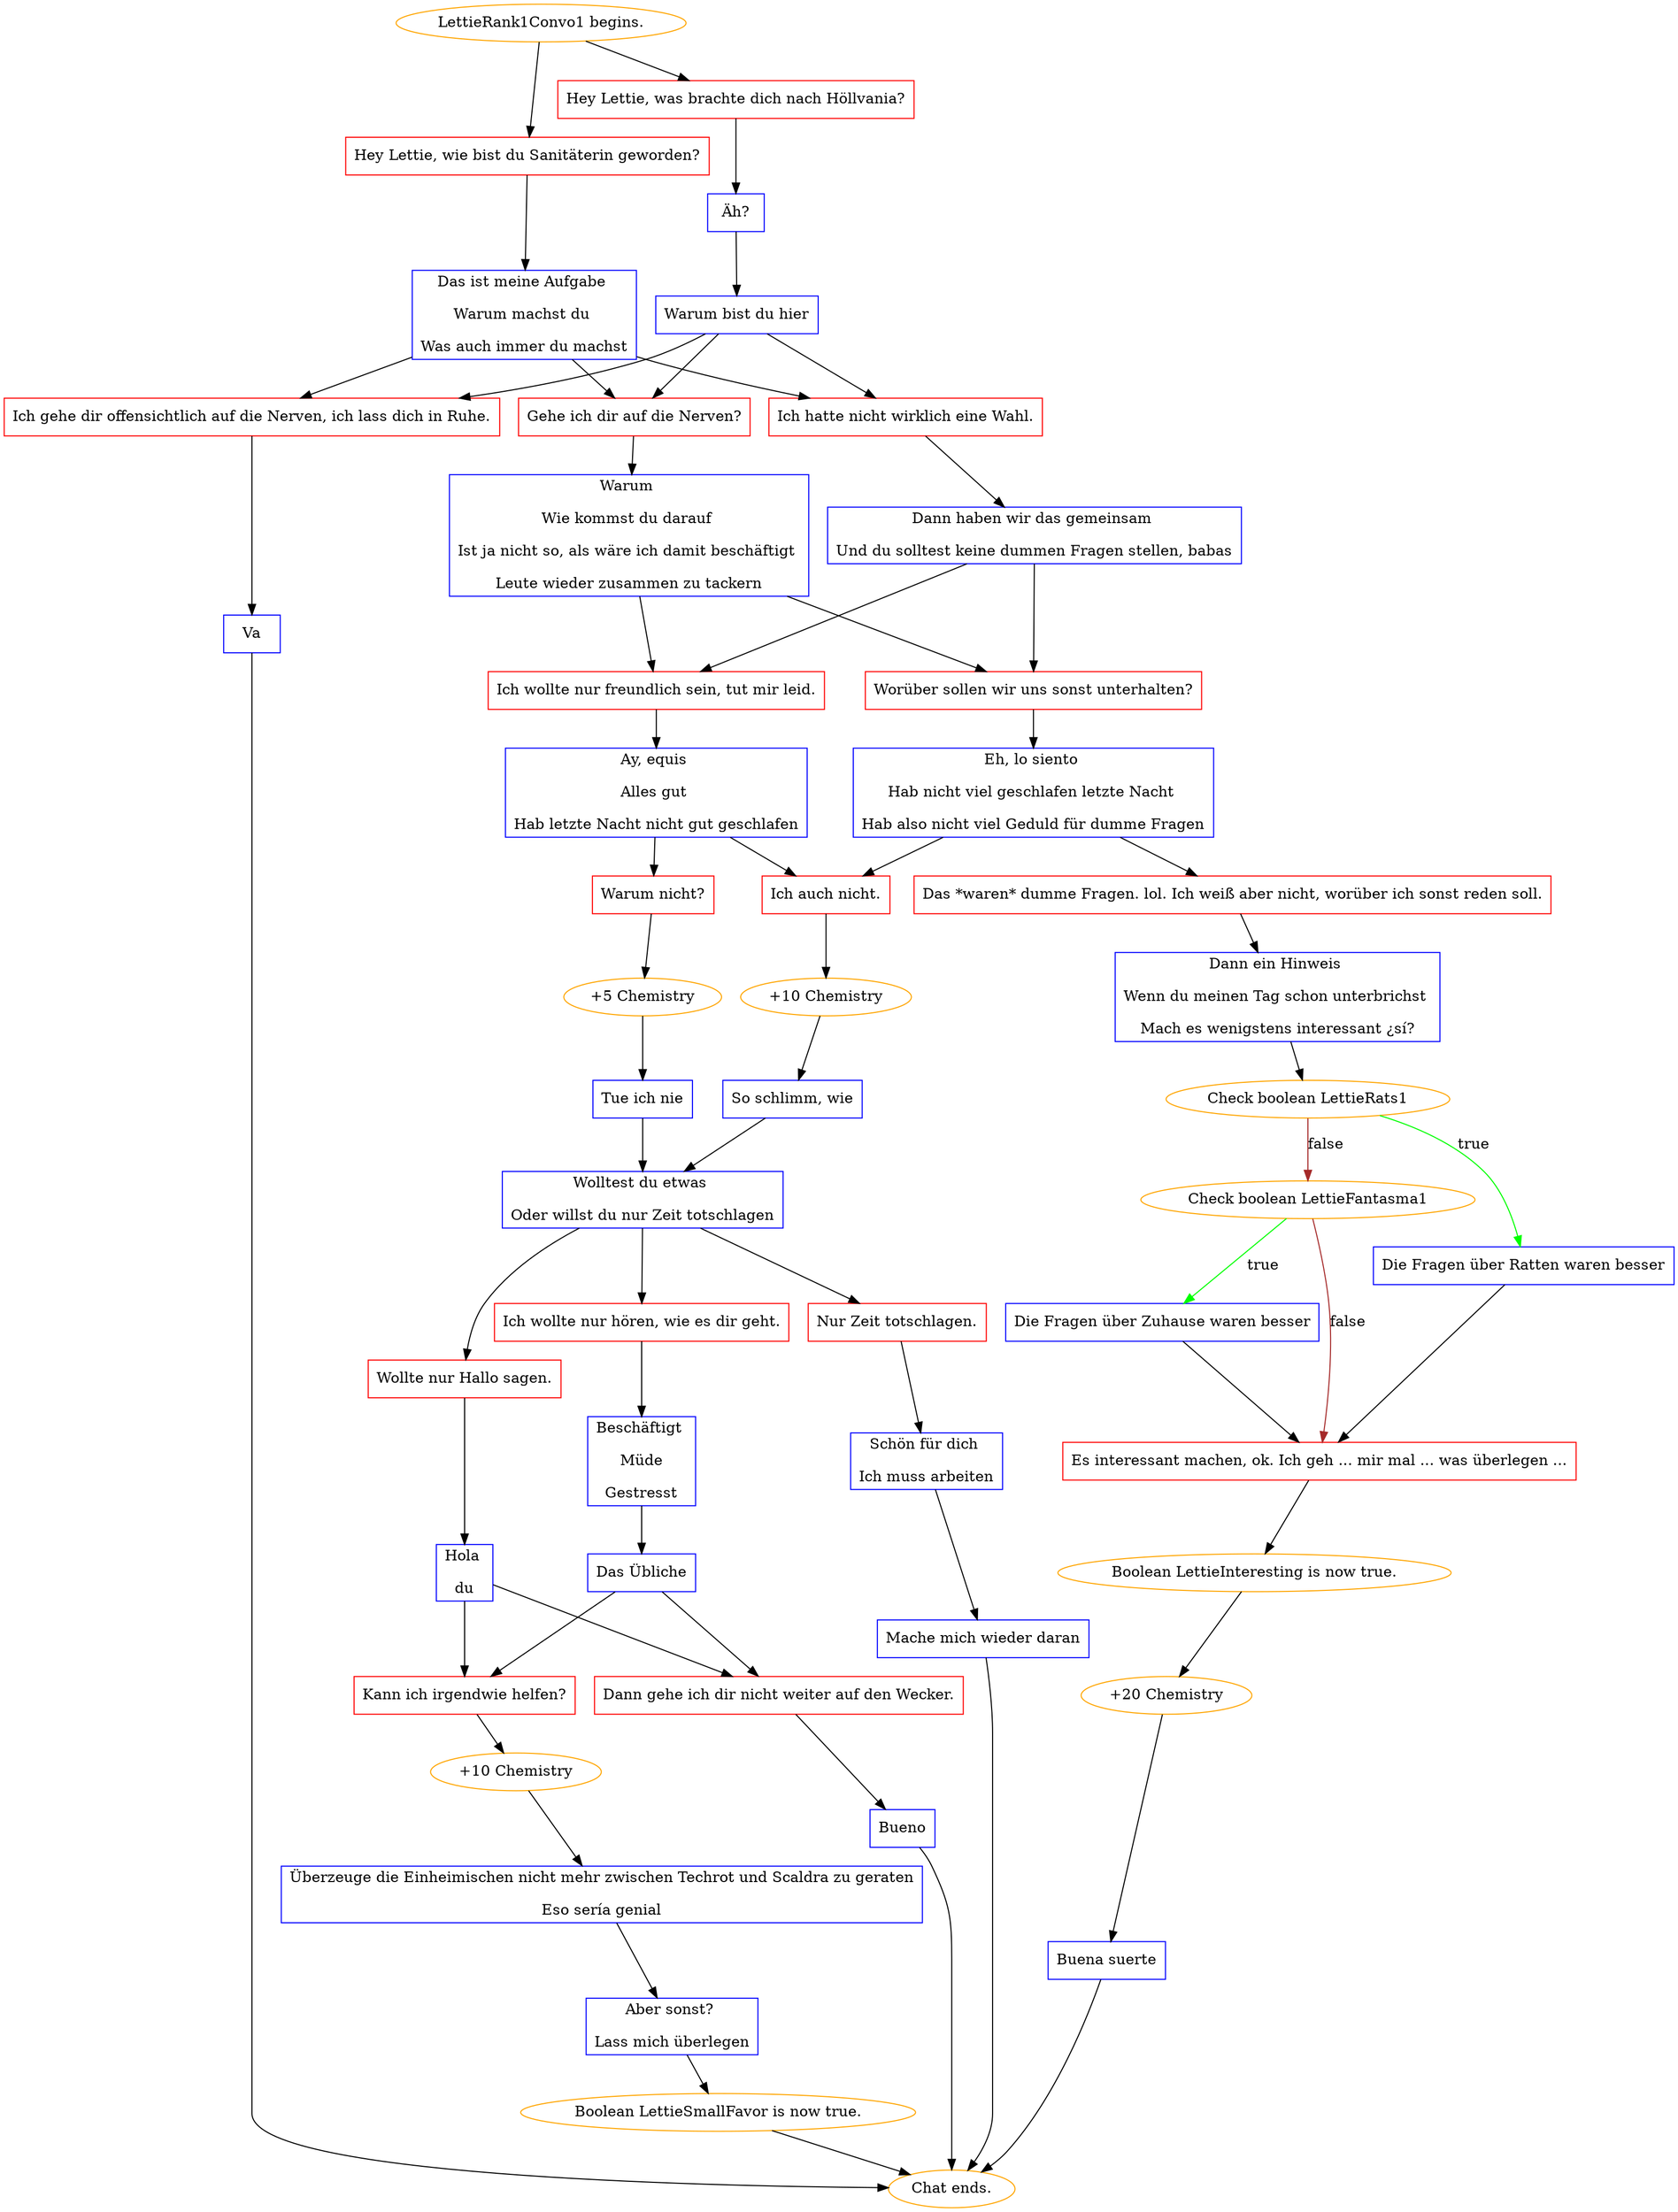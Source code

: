 digraph {
	"LettieRank1Convo1 begins." [color=orange];
		"LettieRank1Convo1 begins." -> j598928903;
		"LettieRank1Convo1 begins." -> j3149840812;
	j598928903 [label="Hey Lettie, wie bist du Sanitäterin geworden?",shape=box,color=red];
		j598928903 -> j2708420597;
	j3149840812 [label="Hey Lettie, was brachte dich nach Höllvania?",shape=box,color=red];
		j3149840812 -> j2996233535;
	j2708420597 [label="Das ist meine Aufgabe 
Warum machst du 
Was auch immer du machst",shape=box,color=blue];
		j2708420597 -> j2530439730;
		j2708420597 -> j1585790450;
		j2708420597 -> j249025476;
	j2996233535 [label="Äh?",shape=box,color=blue];
		j2996233535 -> j1185719494;
	j2530439730 [label="Ich hatte nicht wirklich eine Wahl.",shape=box,color=red];
		j2530439730 -> j3995141145;
	j1585790450 [label="Gehe ich dir auf die Nerven?",shape=box,color=red];
		j1585790450 -> j3422461762;
	j249025476 [label="Ich gehe dir offensichtlich auf die Nerven, ich lass dich in Ruhe.",shape=box,color=red];
		j249025476 -> j2547240352;
	j1185719494 [label="Warum bist du hier",shape=box,color=blue];
		j1185719494 -> j2530439730;
		j1185719494 -> j1585790450;
		j1185719494 -> j249025476;
	j3995141145 [label="Dann haben wir das gemeinsam 
Und du solltest keine dummen Fragen stellen, babas",shape=box,color=blue];
		j3995141145 -> j988241178;
		j3995141145 -> j1459473315;
	j3422461762 [label="Warum 
Wie kommst du darauf 
Ist ja nicht so, als wäre ich damit beschäftigt 
Leute wieder zusammen zu tackern",shape=box,color=blue];
		j3422461762 -> j1459473315;
		j3422461762 -> j988241178;
	j2547240352 [label="Va",shape=box,color=blue];
		j2547240352 -> "Chat ends.";
	j988241178 [label="Worüber sollen wir uns sonst unterhalten?",shape=box,color=red];
		j988241178 -> j681969603;
	j1459473315 [label="Ich wollte nur freundlich sein, tut mir leid.",shape=box,color=red];
		j1459473315 -> j1590567672;
	"Chat ends." [color=orange];
	j681969603 [label="Eh, lo siento 
Hab nicht viel geschlafen letzte Nacht 
Hab also nicht viel Geduld für dumme Fragen",shape=box,color=blue];
		j681969603 -> j2150345843;
		j681969603 -> j1569030670;
	j1590567672 [label="Ay, equis 
Alles gut 
Hab letzte Nacht nicht gut geschlafen",shape=box,color=blue];
		j1590567672 -> j1755342816;
		j1590567672 -> j2150345843;
	j2150345843 [label="Ich auch nicht.",shape=box,color=red];
		j2150345843 -> j1830437659;
	j1569030670 [label="Das *waren* dumme Fragen. lol. Ich weiß aber nicht, worüber ich sonst reden soll.",shape=box,color=red];
		j1569030670 -> j1898469798;
	j1755342816 [label="Warum nicht?",shape=box,color=red];
		j1755342816 -> j3285930020;
	j1830437659 [label="+10 Chemistry",color=orange];
		j1830437659 -> j49277136;
	j1898469798 [label="Dann ein Hinweis 
Wenn du meinen Tag schon unterbrichst 
Mach es wenigstens interessant ¿sí?",shape=box,color=blue];
		j1898469798 -> j509805292;
	j3285930020 [label="+5 Chemistry",color=orange];
		j3285930020 -> j2871630074;
	j49277136 [label="So schlimm, wie",shape=box,color=blue];
		j49277136 -> j3881544977;
	j509805292 [label="Check boolean LettieRats1",color=orange];
		j509805292 -> j4075061135 [label=true,color=green];
		j509805292 -> j2015007616 [label=false,color=brown];
	j2871630074 [label="Tue ich nie",shape=box,color=blue];
		j2871630074 -> j3881544977;
	j3881544977 [label="Wolltest du etwas 
Oder willst du nur Zeit totschlagen",shape=box,color=blue];
		j3881544977 -> j2869157733;
		j3881544977 -> j1544543797;
		j3881544977 -> j798761153;
	j4075061135 [label="Die Fragen über Ratten waren besser",shape=box,color=blue];
		j4075061135 -> j1010859234;
	j2015007616 [label="Check boolean LettieFantasma1",color=orange];
		j2015007616 -> j1160975515 [label=true,color=green];
		j2015007616 -> j1010859234 [label=false,color=brown];
	j2869157733 [label="Wollte nur Hallo sagen.",shape=box,color=red];
		j2869157733 -> j2971530821;
	j1544543797 [label="Ich wollte nur hören, wie es dir geht.",shape=box,color=red];
		j1544543797 -> j3583377567;
	j798761153 [label="Nur Zeit totschlagen.",shape=box,color=red];
		j798761153 -> j234128520;
	j1010859234 [label="Es interessant machen, ok. Ich geh ... mir mal ... was überlegen ...",shape=box,color=red];
		j1010859234 -> j2179501014;
	j1160975515 [label="Die Fragen über Zuhause waren besser",shape=box,color=blue];
		j1160975515 -> j1010859234;
	j2971530821 [label="Hola 
du",shape=box,color=blue];
		j2971530821 -> j2100609551;
		j2971530821 -> j517355931;
	j3583377567 [label="Beschäftigt 
Müde
Gestresst",shape=box,color=blue];
		j3583377567 -> j3561462521;
	j234128520 [label="Schön für dich 
Ich muss arbeiten",shape=box,color=blue];
		j234128520 -> j715200236;
	j2179501014 [label="Boolean LettieInteresting is now true.",color=orange];
		j2179501014 -> j1780676929;
	j2100609551 [label="Dann gehe ich dir nicht weiter auf den Wecker.",shape=box,color=red];
		j2100609551 -> j3748645904;
	j517355931 [label="Kann ich irgendwie helfen?",shape=box,color=red];
		j517355931 -> j2111392805;
	j3561462521 [label="Das Übliche",shape=box,color=blue];
		j3561462521 -> j517355931;
		j3561462521 -> j2100609551;
	j715200236 [label="Mache mich wieder daran",shape=box,color=blue];
		j715200236 -> "Chat ends.";
	j1780676929 [label="+20 Chemistry",color=orange];
		j1780676929 -> j1368267468;
	j3748645904 [label="Bueno",shape=box,color=blue];
		j3748645904 -> "Chat ends.";
	j2111392805 [label="+10 Chemistry",color=orange];
		j2111392805 -> j2514748159;
	j1368267468 [label="Buena suerte",shape=box,color=blue];
		j1368267468 -> "Chat ends.";
	j2514748159 [label="Überzeuge die Einheimischen nicht mehr zwischen Techrot und Scaldra zu geraten
Eso sería genial",shape=box,color=blue];
		j2514748159 -> j921332491;
	j921332491 [label="Aber sonst? 
Lass mich überlegen",shape=box,color=blue];
		j921332491 -> j2570747018;
	j2570747018 [label="Boolean LettieSmallFavor is now true.",color=orange];
		j2570747018 -> "Chat ends.";
}